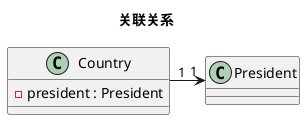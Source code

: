 @startuml
title 关联关系

class Country {
   - president : President
}

class President{

}

Country "1" -right-> "1" President
@enduml